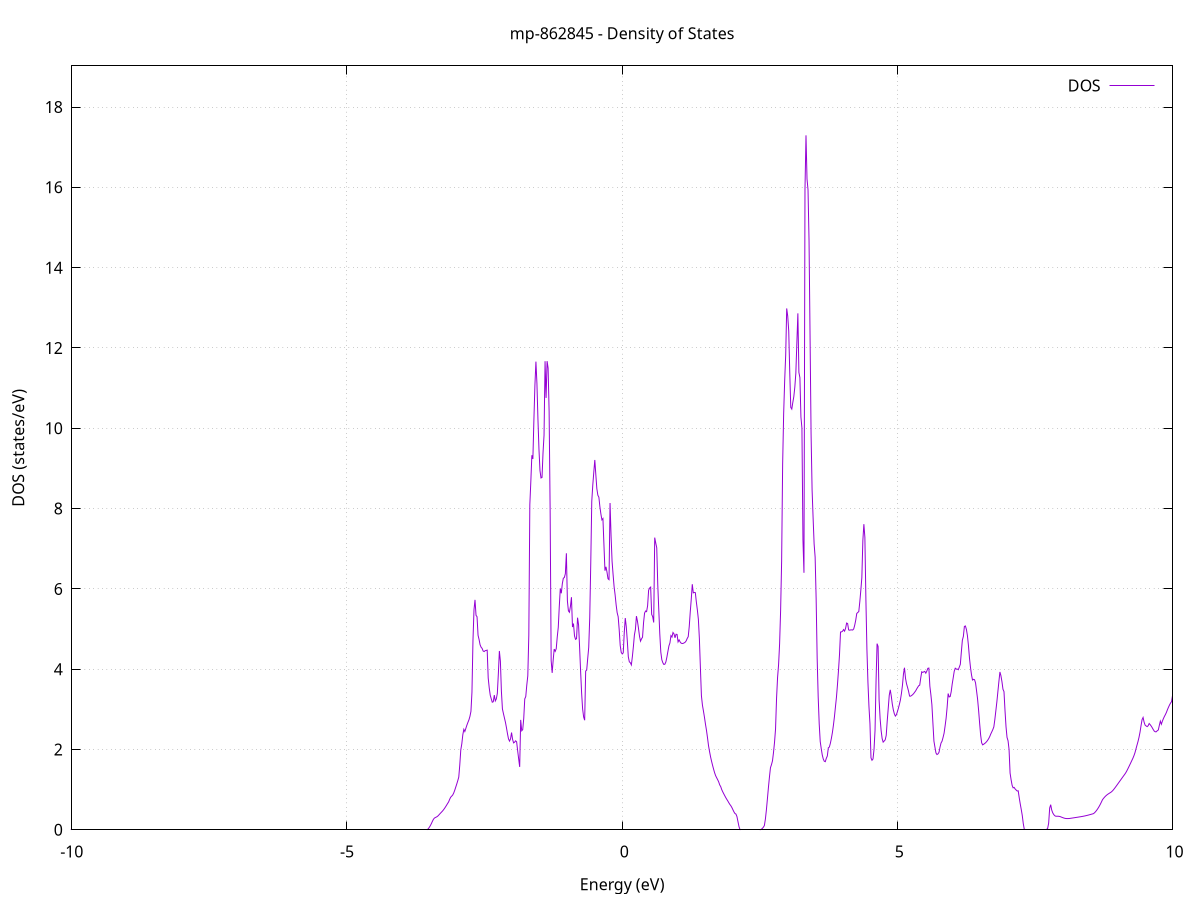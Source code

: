 set title 'mp-862845 - Density of States'
set xlabel 'Energy (eV)'
set ylabel 'DOS (states/eV)'
set grid
set xrange [-10:10]
set yrange [0:19.026]
set xzeroaxis lt -1
set terminal png size 800,600
set output 'mp-862845_dos_gnuplot.png'
plot '-' using 1:2 with lines title 'DOS'
-14.351400 0.000000
-14.333000 0.000000
-14.314500 0.000000
-14.296100 0.000000
-14.277700 0.000000
-14.259200 0.000000
-14.240800 0.000000
-14.222300 0.000000
-14.203900 0.000000
-14.185400 0.000000
-14.167000 0.000000
-14.148500 0.000000
-14.130100 0.000000
-14.111600 0.000000
-14.093200 0.000000
-14.074700 0.000000
-14.056300 0.000000
-14.037800 0.000000
-14.019400 0.000000
-14.000900 0.000000
-13.982500 0.000000
-13.964000 0.000000
-13.945600 0.000000
-13.927100 0.000000
-13.908700 0.000000
-13.890200 0.000000
-13.871800 0.000000
-13.853300 0.000000
-13.834900 0.000000
-13.816400 0.000000
-13.798000 0.000000
-13.779500 0.000000
-13.761100 0.000000
-13.742600 0.000000
-13.724200 0.000000
-13.705700 0.000000
-13.687300 0.000000
-13.668900 0.000000
-13.650400 0.000000
-13.632000 0.000000
-13.613500 0.000000
-13.595100 0.000000
-13.576600 0.000000
-13.558200 0.000000
-13.539700 0.000000
-13.521300 0.000000
-13.502800 0.000000
-13.484400 0.000000
-13.465900 0.000000
-13.447500 0.000000
-13.429000 0.000000
-13.410600 0.000000
-13.392100 0.000000
-13.373700 0.000000
-13.355200 0.000000
-13.336800 0.000000
-13.318300 0.000000
-13.299900 0.000000
-13.281400 0.000000
-13.263000 0.000000
-13.244500 0.000000
-13.226100 0.000000
-13.207600 0.000000
-13.189200 0.000000
-13.170700 0.000000
-13.152300 0.000000
-13.133800 0.000000
-13.115400 0.000000
-13.096900 0.000000
-13.078500 0.000000
-13.060100 0.000000
-13.041600 0.000000
-13.023200 0.000000
-13.004700 0.000000
-12.986300 0.000000
-12.967800 0.000000
-12.949400 0.000000
-12.930900 0.000000
-12.912500 0.000000
-12.894000 0.000000
-12.875600 0.000000
-12.857100 0.000000
-12.838700 0.000000
-12.820200 0.000000
-12.801800 0.000000
-12.783300 0.000000
-12.764900 0.000000
-12.746400 0.000000
-12.728000 0.000000
-12.709500 0.000000
-12.691100 0.000000
-12.672600 0.000800
-12.654200 0.114800
-12.635700 0.404800
-12.617300 0.598000
-12.598800 0.636600
-12.580400 0.726800
-12.561900 0.865600
-12.543500 1.009700
-12.525000 1.106400
-12.506600 1.154100
-12.488200 1.241000
-12.469700 1.333400
-12.451300 1.424700
-12.432800 1.515700
-12.414400 1.625100
-12.395900 1.750000
-12.377500 1.865700
-12.359000 1.959700
-12.340600 2.056000
-12.322100 2.152900
-12.303700 2.283200
-12.285200 2.428000
-12.266800 2.574800
-12.248300 2.726900
-12.229900 2.902500
-12.211400 3.122700
-12.193000 3.366500
-12.174500 3.619400
-12.156100 4.286900
-12.137600 4.515900
-12.119200 4.477700
-12.100700 4.571500
-12.082300 4.621800
-12.063800 4.650500
-12.045400 4.738100
-12.026900 4.817100
-12.008500 4.899300
-11.990000 5.062800
-11.971600 5.176500
-11.953100 5.272900
-11.934700 5.360100
-11.916200 5.443000
-11.897800 5.646400
-11.879400 6.574300
-11.860900 6.525600
-11.842500 6.741400
-11.824000 6.767200
-11.805600 7.162500
-11.787100 7.710800
-11.768700 7.896000
-11.750200 7.901800
-11.731800 7.422900
-11.713300 8.720200
-11.694900 9.615900
-11.676400 5.443800
-11.658000 6.282400
-11.639500 8.164900
-11.621100 7.572300
-11.602600 11.006700
-11.584200 17.742300
-11.565700 21.503400
-11.547300 26.050700
-11.528800 27.703300
-11.510400 33.072300
-11.491900 33.474000
-11.473500 26.689400
-11.455000 3.811700
-11.436600 0.000000
-11.418100 0.000000
-11.399700 0.000000
-11.381200 0.000000
-11.362800 0.000000
-11.344300 0.000000
-11.325900 0.000000
-11.307400 0.000000
-11.289000 0.000000
-11.270600 0.000000
-11.252100 0.000000
-11.233700 0.000000
-11.215200 0.000000
-11.196800 0.000000
-11.178300 0.000000
-11.159900 0.000000
-11.141400 0.000000
-11.123000 0.000000
-11.104500 0.000000
-11.086100 0.000000
-11.067600 0.000000
-11.049200 0.000000
-11.030700 0.000000
-11.012300 0.000000
-10.993800 0.000000
-10.975400 0.000000
-10.956900 0.000000
-10.938500 0.000000
-10.920000 0.000000
-10.901600 0.000000
-10.883100 0.000000
-10.864700 0.000000
-10.846200 0.000000
-10.827800 0.000000
-10.809300 0.000000
-10.790900 0.000000
-10.772400 0.000000
-10.754000 0.000000
-10.735500 0.000000
-10.717100 0.000000
-10.698600 0.000000
-10.680200 0.000000
-10.661800 0.000000
-10.643300 0.000000
-10.624900 0.000000
-10.606400 0.000000
-10.588000 0.000000
-10.569500 0.000000
-10.551100 0.000000
-10.532600 0.000000
-10.514200 0.000000
-10.495700 0.000000
-10.477300 0.000000
-10.458800 0.000000
-10.440400 0.000000
-10.421900 0.000000
-10.403500 0.000000
-10.385000 0.000000
-10.366600 0.000000
-10.348100 0.000000
-10.329700 0.000000
-10.311200 0.000000
-10.292800 0.000000
-10.274300 0.000000
-10.255900 0.000000
-10.237400 0.000000
-10.219000 0.000000
-10.200500 0.000000
-10.182100 0.000000
-10.163600 0.000000
-10.145200 0.000000
-10.126700 0.000000
-10.108300 0.000000
-10.089900 0.000000
-10.071400 0.000000
-10.053000 0.000000
-10.034500 0.000000
-10.016100 0.000000
-9.997600 0.000000
-9.979200 0.000000
-9.960700 0.000000
-9.942300 0.000000
-9.923800 0.000000
-9.905400 0.000000
-9.886900 0.000000
-9.868500 0.000000
-9.850000 0.000000
-9.831600 0.000000
-9.813100 0.000000
-9.794700 0.000000
-9.776200 0.000000
-9.757800 0.000000
-9.739300 0.000000
-9.720900 0.000000
-9.702400 0.000000
-9.684000 0.000000
-9.665500 0.000000
-9.647100 0.000000
-9.628600 0.000000
-9.610200 0.000000
-9.591700 0.000000
-9.573300 0.000000
-9.554800 0.000000
-9.536400 0.000000
-9.517900 0.000000
-9.499500 0.000000
-9.481100 0.000000
-9.462600 0.000000
-9.444200 0.000000
-9.425700 0.000000
-9.407300 0.000000
-9.388800 0.000000
-9.370400 0.000000
-9.351900 0.000000
-9.333500 0.000000
-9.315000 0.000000
-9.296600 0.000000
-9.278100 0.000000
-9.259700 0.000000
-9.241200 0.000000
-9.222800 0.000000
-9.204300 0.000000
-9.185900 0.000000
-9.167400 0.000000
-9.149000 0.000000
-9.130500 0.000000
-9.112100 0.000000
-9.093600 0.000000
-9.075200 0.000000
-9.056700 0.000000
-9.038300 0.000000
-9.019800 0.000000
-9.001400 0.000000
-8.982900 0.000000
-8.964500 0.000000
-8.946000 0.000000
-8.927600 0.000000
-8.909100 0.000000
-8.890700 0.000000
-8.872300 0.000000
-8.853800 0.000000
-8.835400 0.000000
-8.816900 0.000000
-8.798500 0.000000
-8.780000 0.000000
-8.761600 0.000000
-8.743100 0.000000
-8.724700 0.000000
-8.706200 0.000000
-8.687800 0.000000
-8.669300 0.000000
-8.650900 0.000000
-8.632400 0.000000
-8.614000 0.000000
-8.595500 0.000000
-8.577100 0.000000
-8.558600 0.000000
-8.540200 0.000000
-8.521700 0.000000
-8.503300 0.000000
-8.484800 0.000000
-8.466400 0.000000
-8.447900 0.000000
-8.429500 0.000000
-8.411000 0.000000
-8.392600 0.000000
-8.374100 0.000000
-8.355700 0.000000
-8.337200 0.000000
-8.318800 0.000000
-8.300400 0.000000
-8.281900 0.000000
-8.263500 0.000000
-8.245000 0.000000
-8.226600 0.000000
-8.208100 0.000000
-8.189700 0.000000
-8.171200 0.000000
-8.152800 0.000000
-8.134300 0.000000
-8.115900 0.000000
-8.097400 0.000000
-8.079000 0.000000
-8.060500 0.000000
-8.042100 0.000000
-8.023600 0.000000
-8.005200 0.000000
-7.986700 0.000000
-7.968300 0.000000
-7.949800 0.000000
-7.931400 0.000000
-7.912900 0.000000
-7.894500 0.000000
-7.876000 0.000000
-7.857600 0.000000
-7.839100 0.000000
-7.820700 0.000000
-7.802200 0.000000
-7.783800 0.000000
-7.765300 0.000000
-7.746900 0.000000
-7.728400 0.000000
-7.710000 0.000000
-7.691600 0.000000
-7.673100 0.000000
-7.654700 0.000000
-7.636200 0.000000
-7.617800 0.000000
-7.599300 0.000000
-7.580900 0.000000
-7.562400 0.000000
-7.544000 0.000000
-7.525500 0.000000
-7.507100 0.000000
-7.488600 0.000000
-7.470200 0.000000
-7.451700 0.000000
-7.433300 0.000000
-7.414800 0.000000
-7.396400 0.000000
-7.377900 0.000000
-7.359500 0.000000
-7.341000 0.000000
-7.322600 0.000000
-7.304100 0.000000
-7.285700 0.000000
-7.267200 0.000000
-7.248800 0.000000
-7.230300 0.000000
-7.211900 0.000000
-7.193400 0.000000
-7.175000 0.000000
-7.156500 0.000000
-7.138100 0.000000
-7.119600 0.000000
-7.101200 0.000000
-7.082800 0.000000
-7.064300 0.000000
-7.045900 0.000000
-7.027400 0.000000
-7.009000 0.000000
-6.990500 0.000000
-6.972100 0.000000
-6.953600 0.000000
-6.935200 0.000000
-6.916700 0.000000
-6.898300 0.000000
-6.879800 0.000000
-6.861400 0.000000
-6.842900 0.000000
-6.824500 0.000000
-6.806000 0.000000
-6.787600 0.000000
-6.769100 0.000000
-6.750700 0.000000
-6.732200 0.000000
-6.713800 0.000000
-6.695300 0.000000
-6.676900 0.000000
-6.658400 0.000000
-6.640000 0.000000
-6.621500 0.000000
-6.603100 0.000000
-6.584600 0.000000
-6.566200 0.000000
-6.547700 0.000000
-6.529300 0.000000
-6.510800 0.000000
-6.492400 0.000000
-6.474000 0.000000
-6.455500 0.000000
-6.437100 0.000000
-6.418600 0.000000
-6.400200 0.000000
-6.381700 0.000000
-6.363300 0.000000
-6.344800 0.000000
-6.326400 0.000000
-6.307900 0.000000
-6.289500 0.000000
-6.271000 0.000000
-6.252600 0.000000
-6.234100 0.000000
-6.215700 0.000000
-6.197200 0.000000
-6.178800 0.000000
-6.160300 0.000000
-6.141900 0.000000
-6.123400 0.000000
-6.105000 0.000000
-6.086500 0.000000
-6.068100 0.000000
-6.049600 0.000000
-6.031200 0.000000
-6.012700 0.000000
-5.994300 0.000000
-5.975800 0.000000
-5.957400 0.000000
-5.938900 0.000000
-5.920500 0.000000
-5.902100 0.000000
-5.883600 0.000000
-5.865200 0.000000
-5.846700 0.000000
-5.828300 0.000000
-5.809800 0.000000
-5.791400 0.000000
-5.772900 0.000000
-5.754500 0.000000
-5.736000 0.000000
-5.717600 0.000000
-5.699100 0.000000
-5.680700 0.000000
-5.662200 0.000000
-5.643800 0.000000
-5.625300 0.000000
-5.606900 0.000000
-5.588400 0.000000
-5.570000 0.000000
-5.551500 0.000000
-5.533100 0.000000
-5.514600 0.000000
-5.496200 0.000000
-5.477700 0.000000
-5.459300 0.000000
-5.440800 0.000000
-5.422400 0.000000
-5.403900 0.000000
-5.385500 0.000000
-5.367000 0.000000
-5.348600 0.000000
-5.330100 0.000000
-5.311700 0.000000
-5.293300 0.000000
-5.274800 0.000000
-5.256400 0.000000
-5.237900 0.000000
-5.219500 0.000000
-5.201000 0.000000
-5.182600 0.000000
-5.164100 0.000000
-5.145700 0.000000
-5.127200 0.000000
-5.108800 0.000000
-5.090300 0.000000
-5.071900 0.000000
-5.053400 0.000000
-5.035000 0.000000
-5.016500 0.000000
-4.998100 0.000000
-4.979600 0.000000
-4.961200 0.000000
-4.942700 0.000000
-4.924300 0.000000
-4.905800 0.000000
-4.887400 0.000000
-4.868900 0.000000
-4.850500 0.000000
-4.832000 0.000000
-4.813600 0.000000
-4.795100 0.000000
-4.776700 0.000000
-4.758200 0.000000
-4.739800 0.000000
-4.721300 0.000000
-4.702900 0.000000
-4.684500 0.000000
-4.666000 0.000000
-4.647600 0.000000
-4.629100 0.000000
-4.610700 0.000000
-4.592200 0.000000
-4.573800 0.000000
-4.555300 0.000000
-4.536900 0.000000
-4.518400 0.000000
-4.500000 0.000000
-4.481500 0.000000
-4.463100 0.000000
-4.444600 0.000000
-4.426200 0.000000
-4.407700 0.000000
-4.389300 0.000000
-4.370800 0.000000
-4.352400 0.000000
-4.333900 0.000000
-4.315500 0.000000
-4.297000 0.000000
-4.278600 0.000000
-4.260100 0.000000
-4.241700 0.000000
-4.223200 0.000000
-4.204800 0.000000
-4.186300 0.000000
-4.167900 0.000000
-4.149400 0.000000
-4.131000 0.000000
-4.112600 0.000000
-4.094100 0.000000
-4.075700 0.000000
-4.057200 0.000000
-4.038800 0.000000
-4.020300 0.000000
-4.001900 0.000000
-3.983400 0.000000
-3.965000 0.000000
-3.946500 0.000000
-3.928100 0.000000
-3.909600 0.000000
-3.891200 0.000000
-3.872700 0.000000
-3.854300 0.000000
-3.835800 0.000000
-3.817400 0.000000
-3.798900 0.000000
-3.780500 0.000000
-3.762000 0.000000
-3.743600 0.000000
-3.725100 0.000000
-3.706700 0.000000
-3.688200 0.000000
-3.669800 0.000000
-3.651300 0.000000
-3.632900 0.000000
-3.614400 0.000000
-3.596000 0.000000
-3.577500 0.000000
-3.559100 0.000000
-3.540600 0.005400
-3.522200 0.025900
-3.503800 0.061000
-3.485300 0.103400
-3.466900 0.151500
-3.448400 0.207900
-3.430000 0.258600
-3.411500 0.290800
-3.393100 0.305400
-3.374600 0.317900
-3.356200 0.333500
-3.337700 0.357300
-3.319300 0.385800
-3.300800 0.413400
-3.282400 0.439600
-3.263900 0.466900
-3.245500 0.498100
-3.227000 0.533100
-3.208600 0.571700
-3.190100 0.612300
-3.171700 0.654300
-3.153200 0.693800
-3.134800 0.756000
-3.116300 0.809200
-3.097900 0.836400
-3.079400 0.864400
-3.061000 0.914100
-3.042500 0.981700
-3.024100 1.059700
-3.005600 1.137800
-2.987200 1.220300
-2.968700 1.311500
-2.950300 1.612600
-2.931800 1.990700
-2.913400 2.141100
-2.895000 2.367000
-2.876500 2.501800
-2.858100 2.447800
-2.839600 2.527600
-2.821200 2.604700
-2.802700 2.673200
-2.784300 2.736400
-2.765800 2.823000
-2.747400 2.949200
-2.728900 3.426600
-2.710500 4.715100
-2.692000 5.478300
-2.673600 5.726100
-2.655100 5.341700
-2.636700 5.306500
-2.618200 4.844300
-2.599800 4.740200
-2.581300 4.608000
-2.562900 4.547600
-2.544400 4.517600
-2.526000 4.452600
-2.507500 4.438700
-2.489100 4.460000
-2.470600 4.467300
-2.452200 4.475000
-2.433700 3.780400
-2.415300 3.536700
-2.396800 3.351400
-2.378400 3.260900
-2.359900 3.176900
-2.341500 3.189200
-2.323000 3.354000
-2.304600 3.210100
-2.286200 3.258500
-2.267700 3.398900
-2.249300 3.887700
-2.230800 4.452700
-2.212400 4.199300
-2.193900 3.448600
-2.175500 3.010700
-2.157000 2.893400
-2.138600 2.783900
-2.120100 2.674900
-2.101700 2.539500
-2.083200 2.390400
-2.064800 2.263100
-2.046300 2.209000
-2.027900 2.262800
-2.009400 2.421800
-1.991000 2.253500
-1.972500 2.163900
-1.954100 2.181500
-1.935600 2.215500
-1.917200 2.190500
-1.898700 1.970000
-1.880300 1.766500
-1.861800 1.565600
-1.843400 2.736700
-1.824900 2.466000
-1.806500 2.494900
-1.788000 2.773900
-1.769600 3.258600
-1.751100 3.319900
-1.732700 3.603400
-1.714300 3.834500
-1.695800 4.849800
-1.677400 8.098400
-1.658900 8.683700
-1.640500 9.327900
-1.622000 9.236400
-1.603600 10.202800
-1.585100 11.068200
-1.566700 11.659500
-1.548200 11.113300
-1.529800 10.219800
-1.511300 9.473100
-1.492900 8.945900
-1.474400 8.762300
-1.456000 8.775300
-1.437500 9.394400
-1.419100 9.826300
-1.400600 11.669700
-1.382200 10.755200
-1.363700 11.672500
-1.345300 11.498500
-1.326800 10.412000
-1.308400 7.953900
-1.289900 4.214000
-1.271500 3.906900
-1.253000 4.230200
-1.234600 4.500300
-1.216100 4.444300
-1.197700 4.509600
-1.179200 4.802700
-1.160800 5.040400
-1.142300 5.558400
-1.123900 6.008100
-1.105500 5.890100
-1.087000 6.128000
-1.068600 6.264900
-1.050100 6.283500
-1.031700 6.378700
-1.013200 6.886200
-0.994800 5.699800
-0.976300 5.453100
-0.957900 5.417700
-0.939400 5.566700
-0.921000 5.792600
-0.902500 5.050100
-0.884100 5.135800
-0.865600 4.829200
-0.847200 4.742900
-0.828700 4.758900
-0.810300 5.282400
-0.791800 5.102200
-0.773400 4.556800
-0.754900 3.953700
-0.736500 3.407800
-0.718000 3.006100
-0.699600 2.809500
-0.681100 2.728400
-0.662700 3.952300
-0.644200 3.978600
-0.625800 4.264100
-0.607300 4.542100
-0.588900 5.279200
-0.570400 6.626800
-0.552000 8.180600
-0.533500 8.585200
-0.515100 8.906800
-0.496700 9.210300
-0.478200 8.843900
-0.459800 8.495700
-0.441300 8.332500
-0.422900 8.283100
-0.404400 8.045600
-0.386000 7.864500
-0.367500 7.719600
-0.349100 7.751600
-0.330600 7.090600
-0.312200 6.452200
-0.293700 6.549600
-0.275300 6.418300
-0.256800 6.252300
-0.238400 6.229400
-0.219900 8.138900
-0.201500 7.329900
-0.183000 6.687700
-0.164600 6.358400
-0.146100 6.052800
-0.127700 5.851200
-0.109200 5.600700
-0.090800 5.407500
-0.072300 5.306600
-0.053900 4.988900
-0.035400 4.592500
-0.017000 4.419200
0.001500 4.379000
0.019900 4.407100
0.038400 4.907500
0.056800 5.273100
0.075200 5.056900
0.093700 4.703800
0.112100 4.307100
0.130600 4.182900
0.149000 4.161100
0.167500 4.105700
0.185900 4.314800
0.204400 4.563500
0.222800 4.851800
0.241300 4.994300
0.259700 5.321600
0.278200 5.194200
0.296600 5.021100
0.315100 4.823300
0.333500 4.697400
0.352000 4.755000
0.370400 4.795800
0.388900 5.155600
0.407300 5.396600
0.425800 5.448900
0.444200 5.434100
0.462700 5.579900
0.481100 5.968100
0.499600 6.021900
0.518000 6.043900
0.536500 5.363900
0.554900 5.308900
0.573400 5.163100
0.591800 7.276700
0.610300 7.144200
0.628700 7.021900
0.647200 6.101400
0.665600 5.482700
0.684000 4.880000
0.702500 4.424900
0.720900 4.235800
0.739400 4.160100
0.757800 4.117100
0.776300 4.124300
0.794700 4.180700
0.813200 4.300900
0.831600 4.443900
0.850100 4.580200
0.868500 4.654200
0.887000 4.836500
0.905400 4.800500
0.923900 4.913800
0.942300 4.879300
0.960800 4.781300
0.979200 4.869800
0.997700 4.865400
1.016100 4.679300
1.034600 4.729900
1.053000 4.680000
1.071500 4.648000
1.089900 4.638700
1.108400 4.642600
1.126800 4.655100
1.145300 4.671900
1.163700 4.705400
1.182200 4.764400
1.200600 4.809600
1.219100 5.059800
1.237500 5.424800
1.256000 5.745100
1.274400 6.115900
1.292800 5.901100
1.311300 5.911800
1.329700 5.906500
1.348200 5.674800
1.366600 5.475100
1.385100 5.242400
1.403500 4.756900
1.422000 4.029300
1.440400 3.340000
1.458900 3.102900
1.477300 2.958300
1.495800 2.800600
1.514200 2.629300
1.532700 2.473900
1.551100 2.290100
1.569600 2.093100
1.588000 1.949600
1.606500 1.816900
1.624900 1.706100
1.643400 1.603800
1.661800 1.508300
1.680300 1.419100
1.698700 1.347500
1.717200 1.295600
1.735600 1.247000
1.754100 1.193000
1.772500 1.119200
1.791000 1.074600
1.809400 1.000700
1.827900 0.945700
1.846300 0.896100
1.864800 0.847700
1.883200 0.800300
1.901600 0.757700
1.920100 0.717300
1.938500 0.672900
1.957000 0.631600
1.975400 0.597900
1.993900 0.554100
2.012300 0.500700
2.030800 0.447300
2.049200 0.406000
2.067700 0.390800
2.086100 0.328200
2.104600 0.202900
2.123000 0.079500
2.141500 0.004800
2.159900 0.000000
2.178400 0.000000
2.196800 0.000000
2.215300 0.000000
2.233700 0.000000
2.252200 0.000000
2.270600 0.000000
2.289100 0.000000
2.307500 0.000000
2.326000 0.000000
2.344400 0.000000
2.362900 0.000000
2.381300 0.000000
2.399800 0.000000
2.418200 0.000000
2.436700 0.000000
2.455100 0.000000
2.473500 0.000000
2.492000 0.000000
2.510400 0.002100
2.528900 0.013200
2.547300 0.033600
2.565800 0.063400
2.584200 0.104800
2.602700 0.265200
2.621100 0.495100
2.639600 0.772300
2.658000 1.053800
2.676500 1.313600
2.694900 1.544900
2.713400 1.622200
2.731800 1.718300
2.750300 1.925600
2.768700 2.177400
2.787200 2.507500
2.805600 3.275900
2.824100 3.794500
2.842500 4.111800
2.861000 4.632500
2.879400 5.457700
2.897900 6.691000
2.916300 9.105300
2.934800 10.368600
2.953200 11.186300
2.971700 11.822700
2.990100 12.984400
3.008600 12.795000
3.027000 12.420000
3.045500 11.392300
3.063900 10.520500
3.082300 10.477800
3.100800 10.640900
3.119200 10.786900
3.137700 11.026500
3.156100 11.373400
3.174600 12.127100
3.193000 12.862300
3.211500 11.392600
3.229900 11.259900
3.248400 10.279700
3.266800 10.005700
3.285300 7.215800
3.303700 6.400300
3.322200 15.949300
3.340600 17.296500
3.359100 16.209000
3.377500 15.940200
3.396000 14.670200
3.414400 12.301400
3.432900 9.860000
3.451300 8.468500
3.469800 7.765500
3.488200 7.121400
3.506700 6.790000
3.525100 5.748700
3.543600 4.268600
3.562000 3.315000
3.580500 2.643600
3.598900 2.199000
3.617400 2.023100
3.635800 1.866100
3.654300 1.762700
3.672700 1.707500
3.691100 1.696300
3.709600 1.779600
3.728000 1.837300
3.746500 2.041000
3.764900 2.060400
3.783400 2.153200
3.801800 2.275500
3.820300 2.421300
3.838700 2.602400
3.857200 2.814100
3.875600 3.058500
3.894100 3.302900
3.912500 3.615200
3.931000 3.965900
3.949400 4.361500
3.967900 4.925400
3.986300 4.928900
4.004800 4.945500
4.023200 4.986600
4.041700 4.947000
4.060100 5.017800
4.078600 5.148900
4.097000 5.136500
4.115500 4.978300
4.133900 4.970300
4.152400 4.978100
4.170800 4.979000
4.189300 4.974800
4.207700 5.003000
4.226200 5.097600
4.244600 5.222400
4.263100 5.388400
4.281500 5.411500
4.299900 5.435100
4.318400 5.677900
4.336800 5.965200
4.355300 6.279300
4.373700 7.201200
4.392200 7.612300
4.410600 7.281400
4.429100 5.733500
4.447500 4.497100
4.466000 3.676700
4.484400 3.074000
4.502900 2.640700
4.521300 1.791800
4.539800 1.731000
4.558200 1.763400
4.576700 2.003900
4.595100 2.475400
4.613600 3.708500
4.632000 4.635800
4.650500 4.565400
4.668900 3.237000
4.687400 2.767900
4.705800 2.470100
4.724300 2.270600
4.742700 2.182900
4.761200 2.210200
4.779600 2.239600
4.798100 2.350500
4.816500 2.707200
4.835000 3.026100
4.853400 3.349500
4.871800 3.486200
4.890300 3.327700
4.908700 3.130700
4.927200 2.989100
4.945600 2.890300
4.964100 2.831300
4.982500 2.863300
5.001000 2.939800
5.019400 3.027800
5.037900 3.125700
5.056300 3.234000
5.074800 3.395900
5.093200 3.598200
5.111700 3.880700
5.130100 4.035400
5.148600 3.775400
5.167000 3.637200
5.185500 3.547500
5.203900 3.452700
5.222400 3.329500
5.240800 3.327200
5.259300 3.344000
5.277700 3.364500
5.296200 3.391100
5.314600 3.425200
5.333100 3.459400
5.351500 3.506200
5.370000 3.548100
5.388400 3.587200
5.406900 3.602100
5.425300 3.779800
5.443800 3.935100
5.462200 3.918800
5.480600 3.933500
5.499100 3.943800
5.517500 3.900700
5.536000 3.951800
5.554400 4.021200
5.572900 4.027700
5.591300 3.576200
5.609800 3.364700
5.628200 3.114200
5.646700 2.656100
5.665100 2.208400
5.683600 2.057200
5.702000 1.913300
5.720500 1.873700
5.738900 1.889800
5.757400 1.929300
5.775800 2.057800
5.794300 2.161600
5.812700 2.206100
5.831200 2.300700
5.849600 2.404500
5.868100 2.584000
5.886500 2.777900
5.905000 3.050200
5.923400 3.393100
5.941900 3.308600
5.960300 3.317600
5.978800 3.437600
5.997200 3.630000
6.015700 3.786500
6.034100 3.948400
6.052600 4.023700
6.071000 4.002800
6.089400 4.001800
6.107900 3.986500
6.126300 4.051600
6.144800 4.121900
6.163200 4.426100
6.181700 4.720300
6.200100 4.817000
6.218600 5.064600
6.237000 5.076300
6.255500 4.989800
6.273900 4.834100
6.292400 4.587000
6.310800 4.280800
6.329300 4.044200
6.347700 3.860200
6.366200 3.729800
6.384600 3.747200
6.403100 3.737600
6.421500 3.657100
6.440000 3.457900
6.458400 3.254600
6.476900 2.974500
6.495300 2.656600
6.513800 2.360500
6.532200 2.166200
6.550700 2.114900
6.569100 2.130300
6.587600 2.148900
6.606000 2.171100
6.624500 2.198800
6.642900 2.232400
6.661300 2.273200
6.679800 2.323600
6.698200 2.386000
6.716700 2.439400
6.735100 2.495400
6.753600 2.561700
6.772000 2.746300
6.790500 2.966600
6.808900 3.188900
6.827400 3.443300
6.845800 3.696100
6.864300 3.930800
6.882700 3.836400
6.901200 3.688500
6.919600 3.500400
6.938100 3.440900
6.956500 2.973400
6.975000 2.567300
6.993400 2.301400
7.011900 2.216900
7.030300 2.000900
7.048800 1.413000
7.067200 1.247300
7.085700 1.109000
7.104100 1.044600
7.122600 1.055000
7.141000 1.015800
7.159500 0.990100
7.177900 0.965700
7.196400 0.970500
7.214800 0.800000
7.233300 0.645600
7.251700 0.507300
7.270100 0.357100
7.288600 0.154800
7.307000 0.011000
7.325500 0.000000
7.343900 0.000000
7.362400 0.000000
7.380800 0.000000
7.399300 0.000000
7.417700 0.000000
7.436200 0.000000
7.454600 0.000000
7.473100 0.000000
7.491500 0.000000
7.510000 0.000000
7.528400 0.000000
7.546900 0.000000
7.565300 0.000000
7.583800 0.000000
7.602200 0.000000
7.620700 0.000000
7.639100 0.000000
7.657600 0.000000
7.676000 0.000000
7.694500 0.000000
7.712900 0.000000
7.731400 0.035200
7.749800 0.163400
7.768300 0.542100
7.786700 0.625200
7.805200 0.493100
7.823600 0.423100
7.842100 0.379300
7.860500 0.350700
7.878900 0.337500
7.897400 0.337300
7.915800 0.337500
7.934300 0.335400
7.952700 0.331000
7.971200 0.321400
7.989600 0.310800
8.008100 0.301500
8.026500 0.292000
8.045000 0.285100
8.063400 0.280800
8.081900 0.279000
8.100300 0.279100
8.118800 0.280600
8.137200 0.283400
8.155700 0.287300
8.174100 0.291200
8.192600 0.295100
8.211000 0.299000
8.229500 0.303000
8.247900 0.307000
8.266400 0.311000
8.284800 0.315000
8.303300 0.319100
8.321700 0.323200
8.340200 0.327400
8.358600 0.331800
8.377100 0.336600
8.395500 0.341700
8.414000 0.347200
8.432400 0.352900
8.450900 0.359000
8.469300 0.365500
8.487700 0.372500
8.506200 0.379500
8.524600 0.386500
8.543100 0.393500
8.561500 0.400500
8.580000 0.419200
8.598400 0.445600
8.616900 0.476300
8.635300 0.511300
8.653800 0.550500
8.672200 0.593800
8.690700 0.641400
8.709100 0.692900
8.727600 0.747400
8.746000 0.780900
8.764500 0.810900
8.782900 0.837400
8.801400 0.860500
8.819800 0.880300
8.838300 0.897400
8.856700 0.914000
8.875200 0.928600
8.893600 0.948200
8.912100 0.972500
8.930500 1.001800
8.949000 1.034400
8.967400 1.068300
8.985900 1.103100
9.004300 1.138500
9.022800 1.173800
9.041200 1.208900
9.059600 1.244200
9.078100 1.279700
9.096500 1.314900
9.115000 1.349800
9.133400 1.384000
9.151900 1.422500
9.170300 1.467300
9.188800 1.518000
9.207200 1.569600
9.225700 1.622500
9.244100 1.675800
9.262600 1.729500
9.281000 1.783400
9.299500 1.845900
9.317900 1.918200
9.336400 2.014000
9.354800 2.107100
9.373300 2.198700
9.391700 2.304100
9.410200 2.433100
9.428600 2.595400
9.447100 2.743100
9.465500 2.797400
9.484000 2.681200
9.502400 2.606600
9.520900 2.585700
9.539300 2.569100
9.557800 2.591500
9.576200 2.646500
9.594700 2.617700
9.613100 2.583000
9.631600 2.542500
9.650000 2.497300
9.668400 2.457800
9.686900 2.440200
9.705300 2.441200
9.723800 2.468000
9.742200 2.485800
9.760700 2.600600
9.779100 2.706000
9.797600 2.628900
9.816000 2.705000
9.834500 2.767400
9.852900 2.822600
9.871400 2.870100
9.889800 2.924500
9.908300 2.991900
9.926700 3.051200
9.945200 3.106500
9.963600 3.153100
9.982100 3.189900
10.000500 3.344500
10.019000 3.245900
10.037400 3.295800
10.055900 3.334800
10.074300 3.330600
10.092800 3.309700
10.111200 3.283600
10.129700 3.234400
10.148100 3.189800
10.166600 2.997700
10.185000 2.770900
10.203500 2.574000
10.221900 2.406800
10.240400 2.245000
10.258800 2.106000
10.277200 1.998100
10.295700 1.917000
10.314100 1.856500
10.332600 1.792800
10.351000 1.732300
10.369500 1.689800
10.387900 1.655500
10.406400 1.653900
10.424800 1.656300
10.443300 1.659700
10.461700 1.660100
10.480200 1.667800
10.498600 1.786800
10.517100 1.795700
10.535500 1.818300
10.554000 1.891000
10.572400 1.930700
10.590900 1.899000
10.609300 1.932400
10.627800 2.147500
10.646200 2.127900
10.664700 2.043900
10.683100 1.970300
10.701600 1.930200
10.720000 1.893600
10.738500 1.888700
10.756900 1.903000
10.775400 1.927200
10.793800 1.962600
10.812300 2.009700
10.830700 2.078600
10.849100 2.114500
10.867600 2.232900
10.886000 2.329800
10.904500 2.492400
10.922900 2.454400
10.941400 2.127500
10.959800 2.028400
10.978300 2.018600
10.996700 2.041800
11.015200 2.166600
11.033600 2.207200
11.052100 2.246800
11.070500 2.330700
11.089000 2.412100
11.107400 2.519900
11.125900 2.906900
11.144300 3.066800
11.162800 3.276900
11.181200 3.477700
11.199700 3.670600
11.218100 3.972100
11.236600 4.173400
11.255000 4.412600
11.273500 4.631800
11.291900 4.379800
11.310400 4.189400
11.328800 4.100800
11.347300 4.011400
11.365700 3.916100
11.384200 3.817000
11.402600 3.716100
11.421100 3.640700
11.439500 3.549500
11.457900 3.443000
11.476400 3.203300
11.494800 3.107800
11.513300 3.040200
11.531700 2.980000
11.550200 2.932900
11.568600 2.898800
11.587100 2.869300
11.605500 2.856300
11.624000 2.866500
11.642400 2.878700
11.660900 2.893200
11.679300 2.918100
11.697800 2.769500
11.716200 2.666800
11.734700 2.664900
11.753100 2.625000
11.771600 2.535000
11.790000 2.384800
11.808500 2.316900
11.826900 2.250000
11.845400 2.183200
11.863800 2.116500
11.882300 2.050200
11.900700 2.010800
11.919200 1.939900
11.937600 1.894300
11.956100 1.874100
11.974500 1.867500
11.993000 1.865700
12.011400 1.879100
12.029900 1.912600
12.048300 1.992600
12.066700 2.136800
12.085200 2.270800
12.103600 2.371300
12.122100 2.458900
12.140500 2.540200
12.159000 2.603600
12.177400 2.613600
12.195900 2.629900
12.214300 2.657600
12.232800 2.679200
12.251200 2.693500
12.269700 2.707800
12.288100 2.712800
12.306600 2.722300
12.325000 2.740300
12.343500 2.757600
12.361900 2.794700
12.380400 2.897200
12.398800 2.944400
12.417300 2.960100
12.435700 2.943700
12.454200 2.920800
12.472600 2.884700
12.491100 2.843800
12.509500 2.790300
12.528000 2.759200
12.546400 2.719600
12.564900 2.667700
12.583300 2.643100
12.601800 2.620100
12.620200 2.602000
12.638700 2.597900
12.657100 2.613900
12.675500 2.632000
12.694000 2.665500
12.712400 2.713700
12.730900 2.824100
12.749300 2.996500
12.767800 2.977300
12.786200 2.965100
12.804700 2.967400
12.823100 2.991300
12.841600 3.045600
12.860000 3.084700
12.878500 3.144400
12.896900 3.241600
12.915400 3.362700
12.933800 3.497500
12.952300 3.638300
12.970700 3.726400
12.989200 3.788800
13.007600 3.846200
13.026100 3.930800
13.044500 4.070900
13.063000 4.281200
13.081400 4.641800
13.099900 4.916900
13.118300 5.080700
13.136800 5.580800
13.155200 5.239400
13.173700 5.129800
13.192100 5.026700
13.210600 4.822800
13.229000 4.814900
13.247400 4.766600
13.265900 4.685000
13.284300 4.593900
13.302800 4.496200
13.321200 4.357700
13.339700 4.100800
13.358100 3.681600
13.376600 3.612400
13.395000 3.605700
13.413500 3.835400
13.431900 4.363200
13.450400 4.574500
13.468800 4.700100
13.487300 4.854200
13.505700 5.100100
13.524200 5.297900
13.542600 5.532200
13.561100 6.018000
13.579500 6.424500
13.598000 6.926400
13.616400 7.468800
13.634900 8.279000
13.653300 9.575900
13.671800 10.231800
13.690200 9.370800
13.708700 8.557000
13.727100 7.979500
13.745600 7.684300
13.764000 7.414800
13.782500 7.278800
13.800900 7.197200
13.819400 7.264900
13.837800 6.959700
13.856200 7.003200
13.874700 7.187600
13.893100 7.515100
13.911600 7.469500
13.930000 7.465700
13.948500 7.579400
13.966900 7.005700
13.985400 6.676400
14.003800 6.232800
14.022300 5.979200
14.040700 6.001800
14.059200 6.300700
14.077600 6.600600
14.096100 6.939600
14.114500 7.145200
14.133000 7.082600
14.151400 7.154500
14.169900 7.185400
14.188300 7.241000
14.206800 7.176500
14.225200 7.086800
14.243700 6.886300
14.262100 6.821100
14.280600 6.189500
14.299000 5.830000
14.317500 5.708300
14.335900 5.628300
14.354400 5.913700
14.372800 6.277900
14.391300 6.308000
14.409700 6.857700
14.428200 5.356400
14.446600 5.277100
14.465000 5.284700
14.483500 5.281200
14.501900 5.296700
14.520400 5.316100
14.538800 5.498300
14.557300 5.474000
14.575700 5.233800
14.594200 5.070200
14.612600 4.959800
14.631100 4.775700
14.649500 4.613700
14.668000 4.437800
14.686400 4.392400
14.704900 4.441000
14.723300 4.513400
14.741800 5.083500
14.760200 5.868300
14.778700 6.487100
14.797100 6.614900
14.815600 6.635400
14.834000 6.659500
14.852500 6.717600
14.870900 6.744300
14.889400 6.291100
14.907800 5.863500
14.926300 5.596000
14.944700 5.609500
14.963200 5.577400
14.981600 5.708800
15.000100 5.193100
15.018500 4.983000
15.036900 4.883300
15.055400 4.862800
15.073800 4.902000
15.092300 4.888600
15.110700 4.755500
15.129200 4.567900
15.147600 4.515700
15.166100 4.487400
15.184500 4.440300
15.203000 4.380600
15.221400 4.307300
15.239900 4.234700
15.258300 4.172200
15.276800 4.113300
15.295200 4.044600
15.313700 3.972200
15.332100 3.903900
15.350600 3.851300
15.369000 3.818400
15.387500 3.811600
15.405900 3.761100
15.424400 3.763000
15.442800 3.768000
15.461300 3.791700
15.479700 3.818400
15.498200 3.784400
15.516600 3.745700
15.535100 3.715800
15.553500 3.749600
15.572000 3.706100
15.590400 3.630100
15.608900 3.475300
15.627300 3.333100
15.645700 3.231600
15.664200 3.180800
15.682600 3.149700
15.701100 3.127800
15.719500 3.112700
15.738000 3.103500
15.756400 3.098000
15.774900 3.077000
15.793300 3.036200
15.811800 2.954900
15.830200 2.891800
15.848700 2.930300
15.867100 2.939400
15.885600 2.931600
15.904000 2.916900
15.922500 3.117600
15.940900 3.075700
15.959400 3.090300
15.977800 2.966700
15.996300 2.886600
16.014700 2.869800
16.033200 2.876000
16.051600 2.861900
16.070100 2.868600
16.088500 2.839300
16.107000 2.807000
16.125400 2.851900
16.143900 2.916100
16.162300 2.933800
16.180800 2.960900
16.199200 2.997100
16.217700 3.068600
16.236100 3.049700
16.254500 2.843700
16.273000 2.700500
16.291400 2.566800
16.309900 2.470500
16.328300 2.507700
16.346800 2.414400
16.365200 2.287500
16.383700 2.149500
16.402100 2.013100
16.420600 1.895200
16.439000 1.803800
16.457500 1.778300
16.475900 1.744400
16.494400 1.705000
16.512800 1.706200
16.531300 1.752800
16.549700 1.967700
16.568200 2.096900
16.586600 2.204500
16.605100 2.299900
16.623500 2.393000
16.642000 2.487100
16.660400 2.568600
16.678900 2.653300
16.697300 2.734800
16.715800 2.780900
16.734200 2.723700
16.752700 2.661900
16.771100 2.664200
16.789600 2.682800
16.808000 2.705300
16.826500 2.743000
16.844900 2.792400
16.863300 2.851300
16.881800 2.895400
16.900200 2.927700
16.918700 2.948000
16.937100 2.965300
16.955600 2.992700
16.974000 3.044300
16.992500 3.149400
17.010900 3.317000
17.029400 3.408600
17.047800 3.534500
17.066300 3.618300
17.084700 3.682600
17.103200 3.650000
17.121600 3.447100
17.140100 3.135900
17.158500 3.066200
17.177000 3.001000
17.195400 2.982700
17.213900 2.985700
17.232300 2.993000
17.250800 2.979400
17.269200 2.954800
17.287700 2.880900
17.306100 2.833500
17.324600 2.780200
17.343000 2.722500
17.361500 2.676800
17.379900 2.674900
17.398400 2.638000
17.416800 2.581900
17.435200 2.524200
17.453700 2.468600
17.472100 2.485500
17.490600 2.577000
17.509000 2.579500
17.527500 2.622400
17.545900 2.657300
17.564400 2.701000
17.582800 2.757300
17.601300 2.816800
17.619700 2.879100
17.638200 2.936800
17.656600 3.047300
17.675100 3.200700
17.693500 3.459600
17.712000 3.642100
17.730400 3.805000
17.748900 3.849000
17.767300 3.971200
17.785800 4.116700
17.804200 4.284200
17.822700 4.645300
17.841100 5.031300
17.859600 5.742100
17.878000 5.459500
17.896500 5.733200
17.914900 5.956900
17.933400 6.016000
17.951800 5.924400
17.970300 5.895600
17.988700 5.899200
18.007200 5.889100
18.025600 6.021800
18.044000 6.289900
18.062500 6.371900
18.080900 6.256900
18.099400 5.438200
18.117800 5.179800
18.136300 5.098600
18.154700 5.273100
18.173200 5.547600
18.191600 5.846800
18.210100 6.060200
18.228500 6.067800
18.247000 6.106000
18.265400 6.106200
18.283900 6.114000
18.302300 6.008500
18.320800 5.901100
18.339200 5.836000
18.357700 5.788000
18.376100 5.727000
18.394600 5.742100
18.413000 5.635200
18.431500 5.646300
18.449900 5.735700
18.468400 5.790400
18.486800 5.900900
18.505300 5.704600
18.523700 5.159300
18.542200 4.912400
18.560600 4.751100
18.579100 4.493200
18.597500 4.314900
18.616000 4.224600
18.634400 4.180400
18.652800 4.140000
18.671300 4.166200
18.689700 4.622500
18.708200 4.050400
18.726600 4.004600
18.745100 4.193000
18.763500 4.646000
18.782000 5.102800
18.800400 5.059500
18.818900 5.062700
18.837300 5.226000
18.855800 5.083500
18.874200 5.256000
18.892700 5.439900
18.911100 5.663600
18.929600 5.896600
18.948000 6.193800
18.966500 6.076500
18.984900 5.753200
19.003400 5.759600
19.021800 5.771100
19.040300 5.715600
19.058700 5.543500
19.077200 5.357500
19.095600 5.188500
19.114100 5.070700
19.132500 4.905900
19.151000 4.811800
19.169400 4.875300
19.187900 4.908100
19.206300 4.818000
19.224700 4.786700
19.243200 4.781800
19.261600 4.890400
19.280100 5.072600
19.298500 5.065300
19.317000 5.020100
19.335400 4.961800
19.353900 4.884300
19.372300 4.638200
19.390800 4.015200
19.409200 3.491300
19.427700 3.215500
19.446100 3.186700
19.464600 3.250000
19.483000 3.114400
19.501500 3.221000
19.519900 3.421300
19.538400 3.746500
19.556800 4.765200
19.575300 5.707600
19.593700 6.168800
19.612200 6.410900
19.630600 6.509100
19.649100 6.764900
19.667500 6.855000
19.686000 6.571800
19.704400 6.243900
19.722900 5.571500
19.741300 5.352500
19.759800 5.202500
19.778200 5.067700
19.796700 4.961200
19.815100 4.893700
19.833500 4.826900
19.852000 4.748000
19.870400 4.629900
19.888900 4.532600
19.907300 4.448600
19.925800 4.398900
19.944200 4.525800
19.962700 4.855100
19.981100 4.954200
19.999600 4.843900
20.018000 4.783100
20.036500 4.268400
20.054900 4.110400
20.073400 3.938600
20.091800 3.517600
20.110300 3.091300
20.128700 2.893700
20.147200 2.726500
20.165600 2.581600
20.184100 2.482600
20.202500 2.366000
20.221000 2.241900
20.239400 2.116600
20.257900 1.989900
20.276300 1.878300
20.294800 1.772600
20.313200 1.678900
20.331700 1.503300
20.350100 1.335000
20.368600 1.172600
20.387000 1.007100
20.405500 0.943600
20.423900 0.814100
20.442300 0.412800
20.460800 0.327600
20.479200 0.256700
20.497700 0.207400
20.516100 0.173500
20.534600 0.143100
20.553000 0.116300
20.571500 0.092900
20.589900 0.073100
20.608400 0.056700
20.626800 0.043900
20.645300 0.034600
20.663700 0.028100
20.682200 0.022500
20.700600 0.017600
20.719100 0.013500
20.737500 0.010200
20.756000 0.007500
20.774400 0.005200
20.792900 0.003400
20.811300 0.001900
20.829800 0.000900
20.848200 0.000200
20.866700 0.000000
20.885100 0.000000
20.903600 0.000000
20.922000 0.000000
20.940500 0.000000
20.958900 0.000000
20.977400 0.000000
20.995800 0.000000
21.014300 0.000000
21.032700 0.000000
21.051100 0.000000
21.069600 0.000000
21.088000 0.000000
21.106500 0.000000
21.124900 0.000000
21.143400 0.000000
21.161800 0.000000
21.180300 0.000000
21.198700 0.000000
21.217200 0.000000
21.235600 0.000000
21.254100 0.000000
21.272500 0.000000
21.291000 0.000000
21.309400 0.000000
21.327900 0.000000
21.346300 0.000000
21.364800 0.000000
21.383200 0.000000
21.401700 0.000000
21.420100 0.000000
21.438600 0.000000
21.457000 0.000000
21.475500 0.000000
21.493900 0.000000
21.512400 0.000000
21.530800 0.000000
21.549300 0.000000
21.567700 0.000000
21.586200 0.000000
21.604600 0.000000
21.623000 0.000000
21.641500 0.000000
21.659900 0.000000
21.678400 0.000000
21.696800 0.000000
21.715300 0.000000
21.733700 0.000000
21.752200 0.000000
21.770600 0.000000
21.789100 0.000000
21.807500 0.000000
21.826000 0.000000
21.844400 0.000000
21.862900 0.000000
21.881300 0.000000
21.899800 0.000000
21.918200 0.000000
21.936700 0.000000
21.955100 0.000000
21.973600 0.000000
21.992000 0.000000
22.010500 0.000000
22.028900 0.000000
22.047400 0.000000
22.065800 0.000000
22.084300 0.000000
22.102700 0.000000
22.121200 0.000000
22.139600 0.000000
22.158100 0.000000
22.176500 0.000000
22.195000 0.000000
22.213400 0.000000
22.231800 0.000000
22.250300 0.000000
22.268700 0.000000
22.287200 0.000000
22.305600 0.000000
22.324100 0.000000
22.342500 0.000000
22.361000 0.000000
22.379400 0.000000
22.397900 0.000000
22.416300 0.000000
22.434800 0.000000
22.453200 0.000000
22.471700 0.000000
22.490100 0.000000
22.508600 0.000000
22.527000 0.000000
22.545500 0.000000
e
